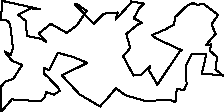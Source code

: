 unitsize(0.001cm);
// 22249.8
draw((1357,1905)--(1533,1780));
draw((1533,1780)--(1362,1526));
draw((1362,1526)--(1183,1391));
draw((1183,1391)--(901,1552));
draw((901,1552)--(693,1383));
draw((693,1383)--(826,1226));
draw((826,1226)--(737,1285));
draw((737,1285)--(482,1337));
draw((482,1337)--(457,1607));
draw((457,1607)--(323,1714));
draw((323,1714)--(554,1825));
draw((554,1825)--(705,1812));
draw((705,1812)--(43,1957));
draw((43,1957)--(22,1617));
draw((22,1617)--(138,1610));
draw((138,1610)--(185,1542));
draw((185,1542)--(234,1118));
draw((234,1118)--(192,1004));
draw((192,1004)--(86,1065));
draw((86,1065)--(219,898));
draw((219,898)--(396,828));
draw((396,828)--(242,584));
draw((242,584)--(99,536));
draw((99,536)--(40,462));
draw((40,462)--(14,454));
draw((14,454)--(29,6));
draw((29,6)--(213,220));
draw((213,220)--(721,186));
draw((721,186)--(805,272));
draw((805,272)--(812,351));
draw((812,351)--(913,317));
draw((913,317)--(960,303));
draw((960,303)--(1058,372));
draw((1058,372)--(1031,428));
draw((1031,428)--(1000,457));
draw((1000,457)--(834,629));
draw((834,629)--(781,671));
draw((781,671)--(779,777));
draw((779,777)--(868,731));
draw((868,731)--(1027,1041));
draw((1027,1041)--(1307,964));
draw((1307,964)--(1544,863));
draw((1544,863)--(1097,643));
draw((1097,643)--(1410,307));
draw((1410,307)--(1779,90));
draw((1779,90)--(1774,107));
draw((1774,107)--(1868,197));
draw((1868,197)--(2049,417));
draw((2049,417)--(2221,291));
draw((2221,291)--(2576,189));
draw((2576,189)--(2990,214));
draw((2990,214)--(3099,173));
draw((3099,173)--(3124,408));
draw((3124,408)--(3249,378));
draw((3249,378)--(3297,491));
draw((3297,491)--(3278,799));
draw((3278,799)--(3394,1028));
draw((3394,1028)--(3646,1018));
draw((3646,1018)--(3564,676));
draw((3564,676)--(3939,640));
draw((3939,640)--(3806,746));
draw((3806,746)--(3835,963));
draw((3835,963)--(3704,1082));
draw((3704,1082)--(3729,1188));
draw((3729,1188)--(3635,1174));
draw((3635,1174)--(3808,1375));
draw((3808,1375)--(3736,1542));
draw((3736,1542)--(3853,1712));
draw((3853,1712)--(3586,1909));
draw((3586,1909)--(3499,1885));
draw((3499,1885)--(3409,1917));
draw((3409,1917)--(3314,1881));
draw((3314,1881)--(3092,1668));
draw((3092,1668)--(3078,1541));
draw((3078,1541)--(2933,1459));
draw((2933,1459)--(2687,1353));
draw((2687,1353)--(2773,1286));
draw((2773,1286)--(3213,1085));
draw((3213,1085)--(3174,1064));
draw((3174,1064)--(2781,478));
draw((2781,478)--(2636,727));
draw((2636,727)--(2650,802));
draw((2650,802)--(2499,658));
draw((2499,658)--(2361,640));
draw((2361,640)--(2178,978));
draw((2178,978)--(2302,1127));
draw((2302,1127)--(2232,1374));
draw((2232,1374)--(2433,1538));
draw((2433,1538)--(2513,1572));
draw((2513,1572)--(2365,1649));
draw((2365,1649)--(2469,1838));
draw((2469,1838)--(2552,1909));
draw((2552,1909)--(2312,1949));
draw((2312,1949)--(2318,1925));
draw((2318,1925)--(2048,1628));
draw((2048,1628)--(2082,1753));
draw((2082,1753)--(1838,1732));
draw((1838,1732)--(1660,1556));
draw((1660,1556)--(1327,1893));
draw((1327,1893)--(1357,1905));
